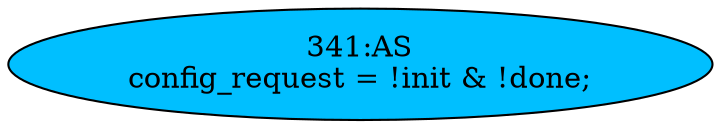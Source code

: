 strict digraph "" {
	node [label="\N"];
	"341:AS"	 [ast="<pyverilog.vparser.ast.Assign object at 0x7f1167bd4890>",
		def_var="['config_request']",
		fillcolor=deepskyblue,
		label="341:AS
config_request = !init & !done;",
		statements="[]",
		style=filled,
		typ=Assign,
		use_var="['init', 'done']"];
}
